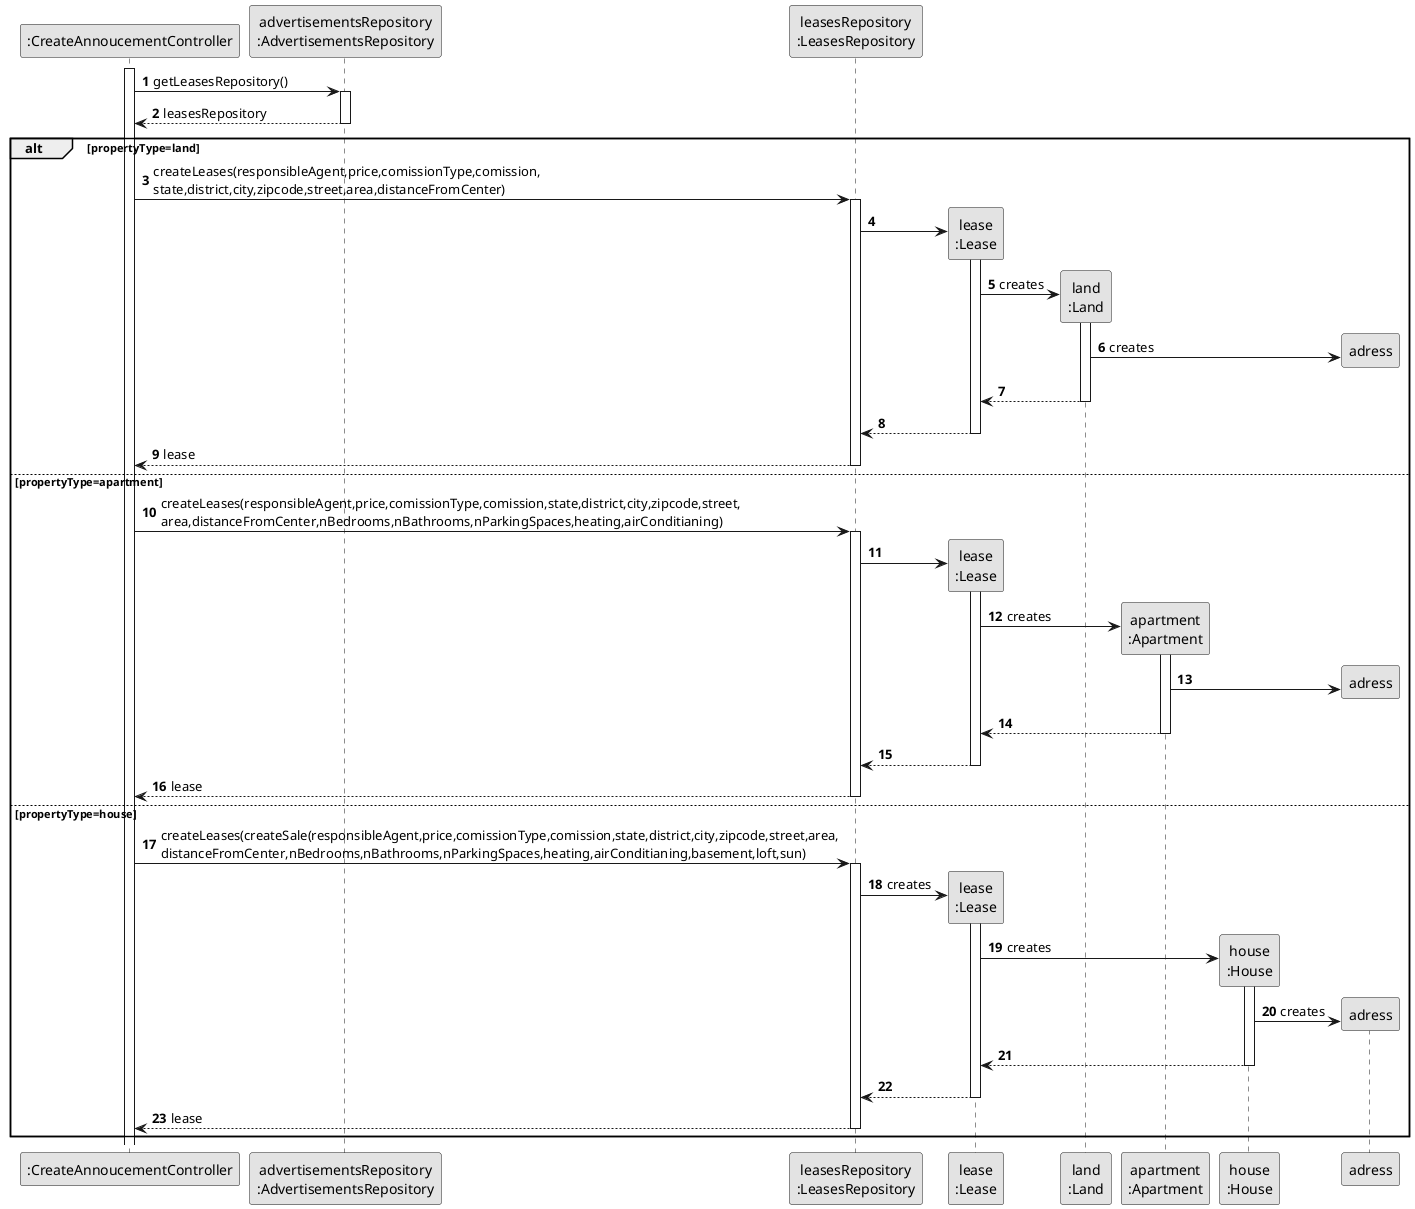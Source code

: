 @startuml
skinparam monochrome true
skinparam packageStyle rectangle
skinparam shadowing false

participant ":CreateAnnoucementController" as Controller
participant "advertisementsRepository\n:AdvertisementsRepository" as advertisementsRepository
participant "leasesRepository\n:LeasesRepository" as leases
participant "lease\n:Lease" as lease
participant "land\n:Land" as land
participant "apartment\n:Apartment" as apartment
participant "house\n:House" as house



autonumber


activate Controller

    Controller->advertisementsRepository:getLeasesRepository()

    activate advertisementsRepository
    advertisementsRepository-->Controller:leasesRepository
    deactivate advertisementsRepository

   alt propertyType=land

       Controller->leases:createLeases(responsibleAgent,price,comissionType,comission,\nstate,district,city,zipcode,street,area,distanceFromCenter)

       activate leases
       leases->lease**

   activate lease
   lease->land**:creates

   activate land
   land->adress**:creates
   land-->lease
   deactivate land

   lease-->leases
   deactivate lease

       leases-->Controller:lease
       deactivate leases

   else propertyType=apartment

       Controller->leases:createLeases(responsibleAgent,price,comissionType,comission,state,district,city,zipcode,street,\narea,distanceFromCenter,nBedrooms,nBathrooms,nParkingSpaces,heating,airConditianing)

       activate leases
       leases->lease**

       activate lease
   lease->apartment**:creates

   activate apartment
   apartment->adress**
   apartment-->lease
   deactivate apartment

   lease-->leases
   deactivate lease

   leases-->Controller:lease
   deactivate leases

   else propertyType=house

       Controller->leases:createLeases(createSale(responsibleAgent,price,comissionType,comission,state,district,city,zipcode,street,area,\ndistanceFromCenter,nBedrooms,nBathrooms,nParkingSpaces,heating,airConditianing,basement,loft,sun)

   activate leases
   leases->lease**:creates

       activate lease
       lease->house**:creates

       activate house
       house->adress**:creates
       house-->lease
       deactivate house

       lease-->leases
       deactivate lease

       leases-->Controller:lease
       deactivate leases

   end
@enduml